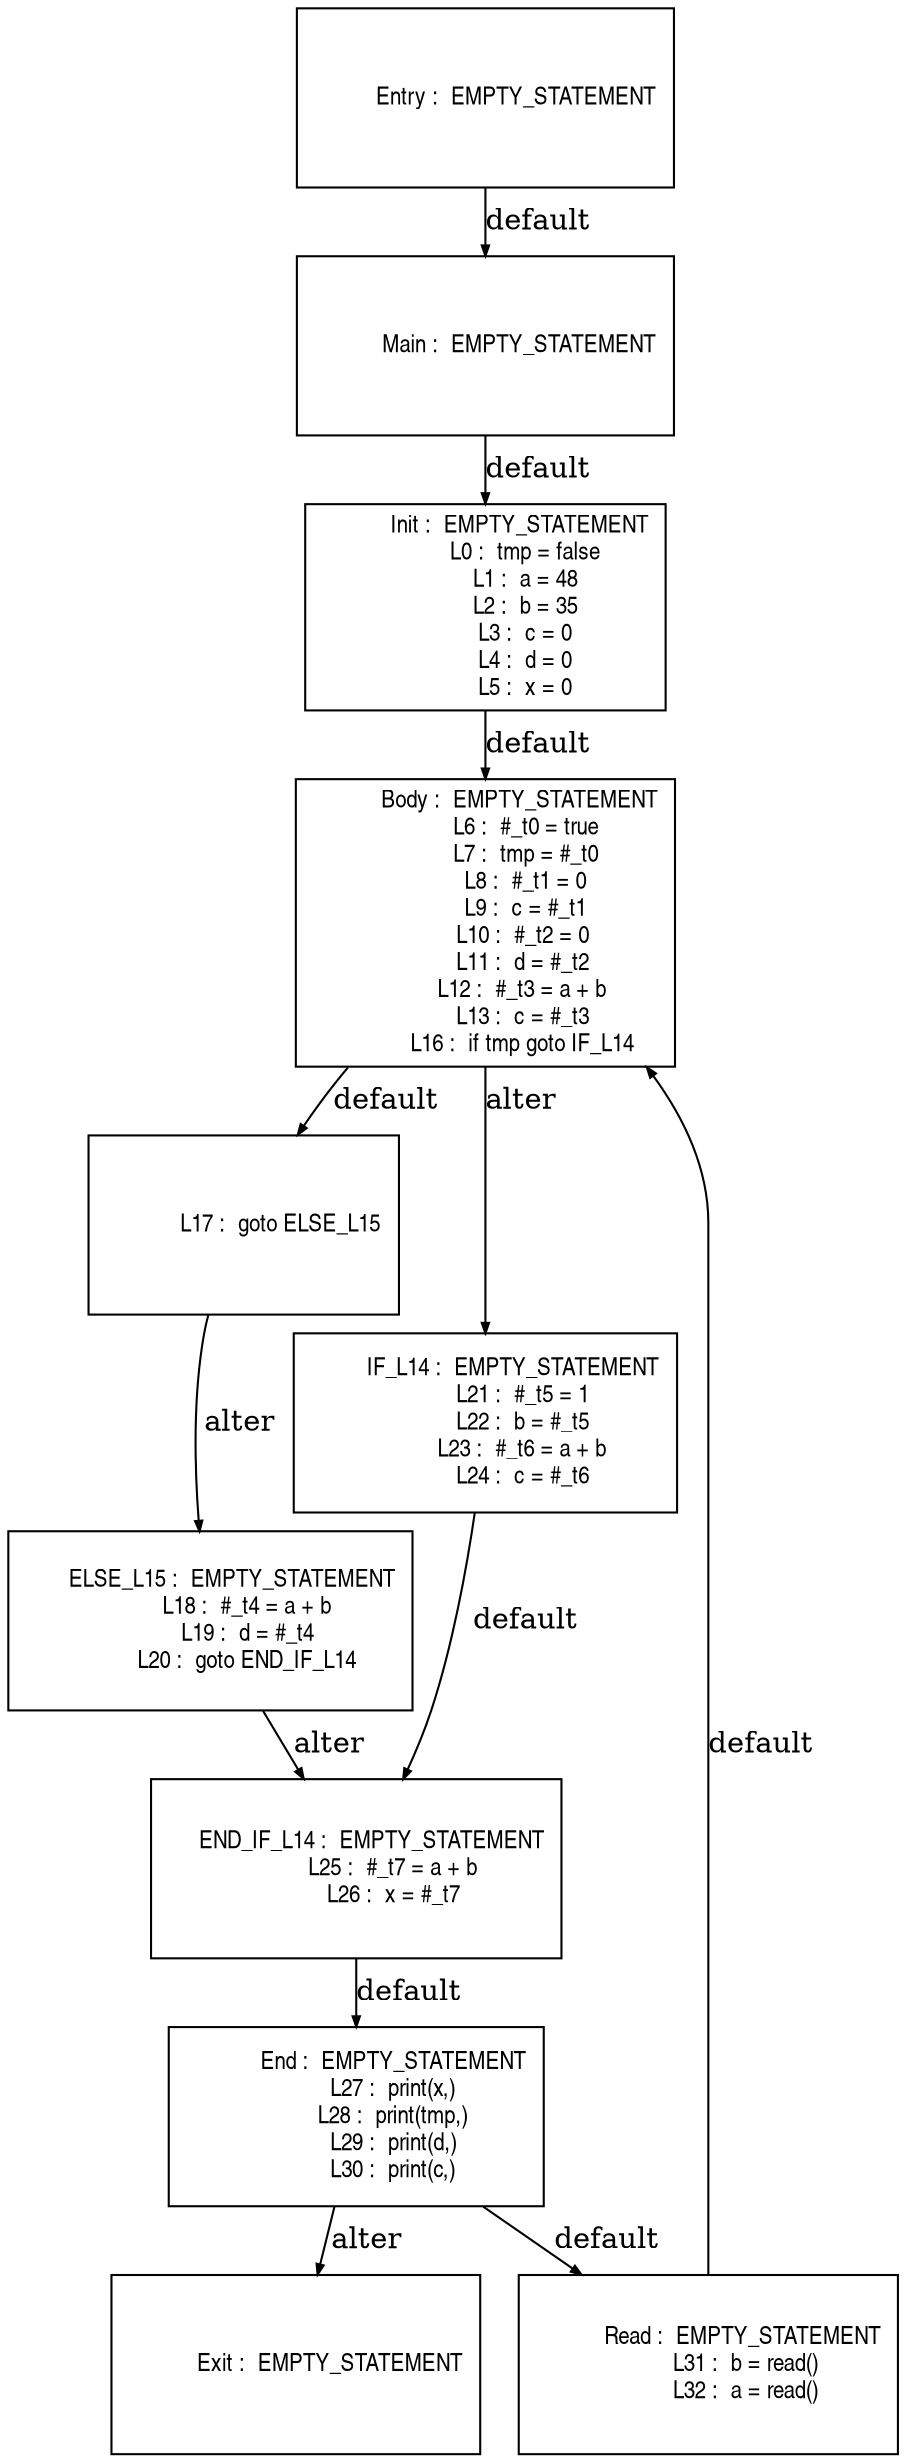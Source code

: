 digraph G {
  ranksep=.25;
  edge [arrowsize=.5]
  node [shape=rectangle, fontname="ArialNarrow",
        fontsize=12,  height=1.2];
  "           Main :  EMPTY_STATEMENT
"; "           Init :  EMPTY_STATEMENT
             L0 :  tmp = false
             L1 :  a = 48
             L2 :  b = 35
             L3 :  c = 0
             L4 :  d = 0
             L5 :  x = 0
"; "           Body :  EMPTY_STATEMENT
             L6 :  #_t0 = true
             L7 :  tmp = #_t0
             L8 :  #_t1 = 0
             L9 :  c = #_t1
            L10 :  #_t2 = 0
            L11 :  d = #_t2
            L12 :  #_t3 = a + b
            L13 :  c = #_t3
            L16 :  if tmp goto IF_L14
"; "            L17 :  goto ELSE_L15
"; "       ELSE_L15 :  EMPTY_STATEMENT
            L18 :  #_t4 = a + b
            L19 :  d = #_t4
            L20 :  goto END_IF_L14
"; "         IF_L14 :  EMPTY_STATEMENT
            L21 :  #_t5 = 1
            L22 :  b = #_t5
            L23 :  #_t6 = a + b
            L24 :  c = #_t6
"; "     END_IF_L14 :  EMPTY_STATEMENT
            L25 :  #_t7 = a + b
            L26 :  x = #_t7
"; "          Entry :  EMPTY_STATEMENT
"; "            End :  EMPTY_STATEMENT
            L27 :  print(x,)
            L28 :  print(tmp,)
            L29 :  print(d,)
            L30 :  print(c,)
"; "           Exit :  EMPTY_STATEMENT
"; "           Read :  EMPTY_STATEMENT
            L31 :  b = read()
            L32 :  a = read()
"; 
  "           Main :  EMPTY_STATEMENT
" -> "           Init :  EMPTY_STATEMENT
             L0 :  tmp = false
             L1 :  a = 48
             L2 :  b = 35
             L3 :  c = 0
             L4 :  d = 0
             L5 :  x = 0
"  [label="default"];
  "           Init :  EMPTY_STATEMENT
             L0 :  tmp = false
             L1 :  a = 48
             L2 :  b = 35
             L3 :  c = 0
             L4 :  d = 0
             L5 :  x = 0
" -> "           Body :  EMPTY_STATEMENT
             L6 :  #_t0 = true
             L7 :  tmp = #_t0
             L8 :  #_t1 = 0
             L9 :  c = #_t1
            L10 :  #_t2 = 0
            L11 :  d = #_t2
            L12 :  #_t3 = a + b
            L13 :  c = #_t3
            L16 :  if tmp goto IF_L14
"  [label="default"];
  "           Body :  EMPTY_STATEMENT
             L6 :  #_t0 = true
             L7 :  tmp = #_t0
             L8 :  #_t1 = 0
             L9 :  c = #_t1
            L10 :  #_t2 = 0
            L11 :  d = #_t2
            L12 :  #_t3 = a + b
            L13 :  c = #_t3
            L16 :  if tmp goto IF_L14
" -> "            L17 :  goto ELSE_L15
"  [label="default"];
  "           Body :  EMPTY_STATEMENT
             L6 :  #_t0 = true
             L7 :  tmp = #_t0
             L8 :  #_t1 = 0
             L9 :  c = #_t1
            L10 :  #_t2 = 0
            L11 :  d = #_t2
            L12 :  #_t3 = a + b
            L13 :  c = #_t3
            L16 :  if tmp goto IF_L14
" -> "         IF_L14 :  EMPTY_STATEMENT
            L21 :  #_t5 = 1
            L22 :  b = #_t5
            L23 :  #_t6 = a + b
            L24 :  c = #_t6
"  [label="alter"];
  "            L17 :  goto ELSE_L15
" -> "       ELSE_L15 :  EMPTY_STATEMENT
            L18 :  #_t4 = a + b
            L19 :  d = #_t4
            L20 :  goto END_IF_L14
"  [label="alter"];
  "       ELSE_L15 :  EMPTY_STATEMENT
            L18 :  #_t4 = a + b
            L19 :  d = #_t4
            L20 :  goto END_IF_L14
" -> "     END_IF_L14 :  EMPTY_STATEMENT
            L25 :  #_t7 = a + b
            L26 :  x = #_t7
"  [label="alter"];
  "         IF_L14 :  EMPTY_STATEMENT
            L21 :  #_t5 = 1
            L22 :  b = #_t5
            L23 :  #_t6 = a + b
            L24 :  c = #_t6
" -> "     END_IF_L14 :  EMPTY_STATEMENT
            L25 :  #_t7 = a + b
            L26 :  x = #_t7
"  [label="default"];
  "     END_IF_L14 :  EMPTY_STATEMENT
            L25 :  #_t7 = a + b
            L26 :  x = #_t7
" -> "            End :  EMPTY_STATEMENT
            L27 :  print(x,)
            L28 :  print(tmp,)
            L29 :  print(d,)
            L30 :  print(c,)
"  [label="default"];
  "          Entry :  EMPTY_STATEMENT
" -> "           Main :  EMPTY_STATEMENT
"  [label="default"];
  "            End :  EMPTY_STATEMENT
            L27 :  print(x,)
            L28 :  print(tmp,)
            L29 :  print(d,)
            L30 :  print(c,)
" -> "           Read :  EMPTY_STATEMENT
            L31 :  b = read()
            L32 :  a = read()
"  [label="default"];
  "            End :  EMPTY_STATEMENT
            L27 :  print(x,)
            L28 :  print(tmp,)
            L29 :  print(d,)
            L30 :  print(c,)
" -> "           Exit :  EMPTY_STATEMENT
"  [label="alter"];
  "           Read :  EMPTY_STATEMENT
            L31 :  b = read()
            L32 :  a = read()
" -> "           Body :  EMPTY_STATEMENT
             L6 :  #_t0 = true
             L7 :  tmp = #_t0
             L8 :  #_t1 = 0
             L9 :  c = #_t1
            L10 :  #_t2 = 0
            L11 :  d = #_t2
            L12 :  #_t3 = a + b
            L13 :  c = #_t3
            L16 :  if tmp goto IF_L14
"  [label="default"];
}
